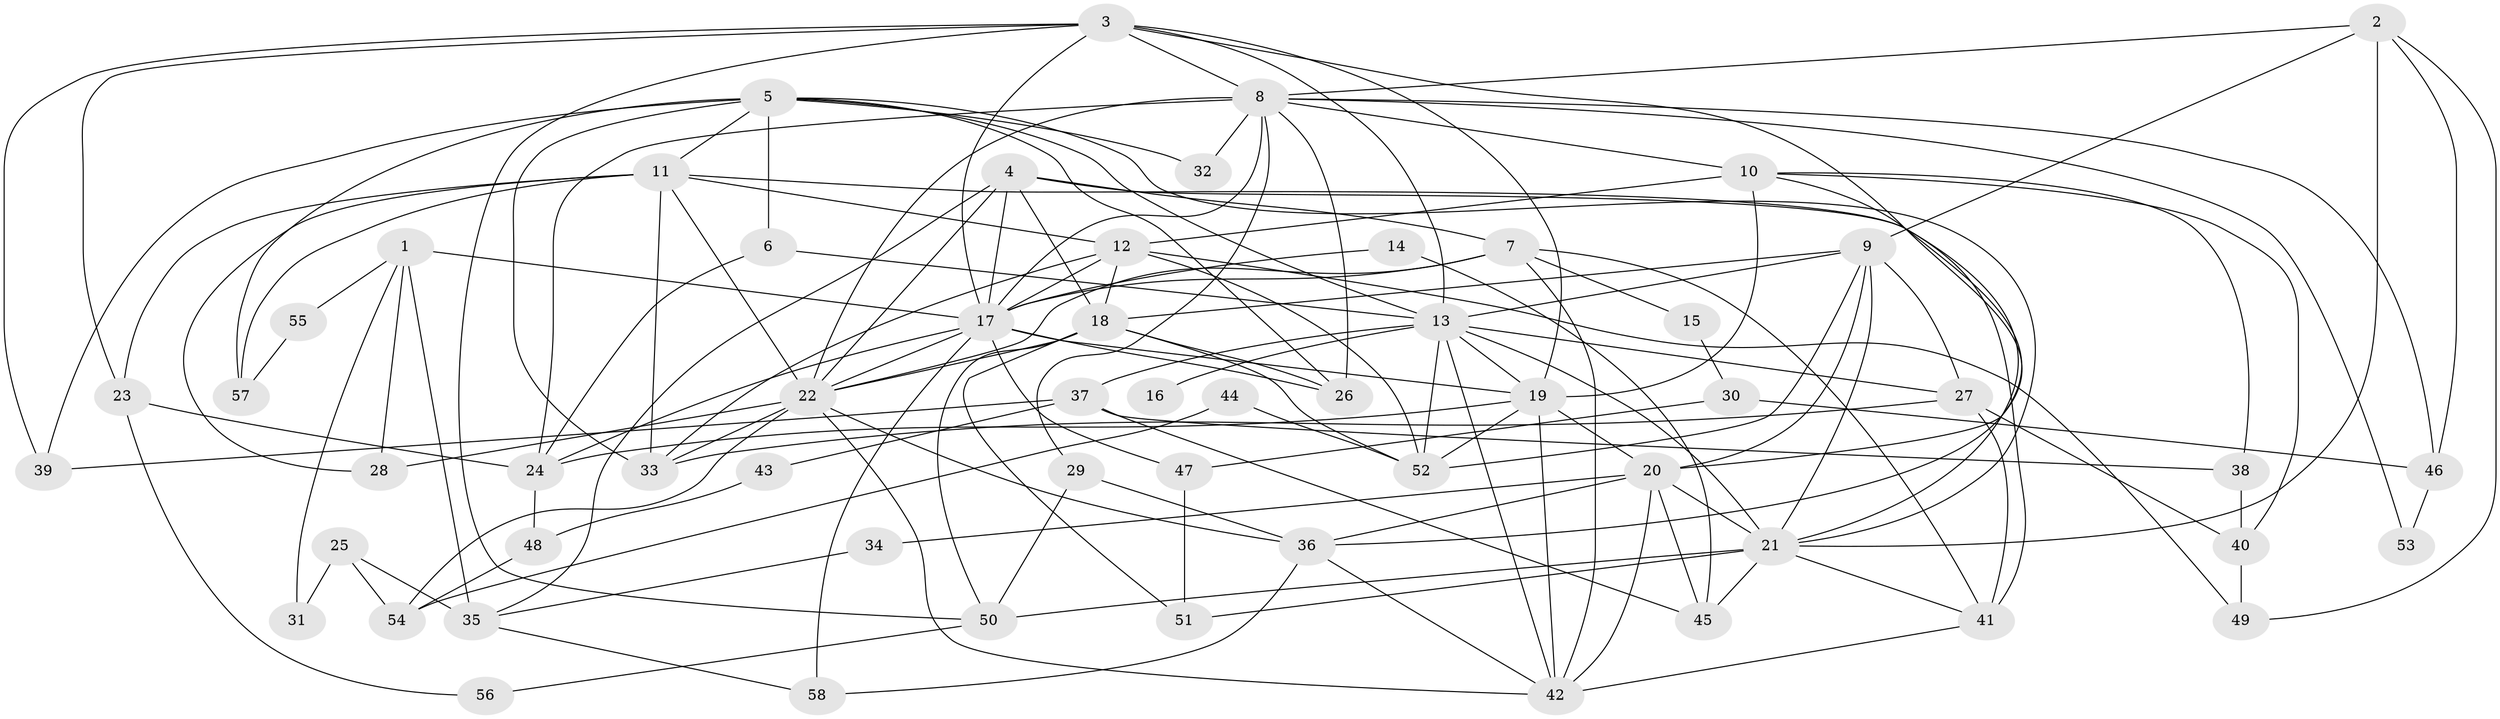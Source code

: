 // original degree distribution, {6: 0.0782608695652174, 5: 0.24347826086956523, 2: 0.17391304347826086, 4: 0.24347826086956523, 3: 0.21739130434782608, 7: 0.017391304347826087, 9: 0.008695652173913044, 8: 0.017391304347826087}
// Generated by graph-tools (version 1.1) at 2025/36/03/09/25 02:36:00]
// undirected, 58 vertices, 143 edges
graph export_dot {
graph [start="1"]
  node [color=gray90,style=filled];
  1;
  2;
  3;
  4;
  5;
  6;
  7;
  8;
  9;
  10;
  11;
  12;
  13;
  14;
  15;
  16;
  17;
  18;
  19;
  20;
  21;
  22;
  23;
  24;
  25;
  26;
  27;
  28;
  29;
  30;
  31;
  32;
  33;
  34;
  35;
  36;
  37;
  38;
  39;
  40;
  41;
  42;
  43;
  44;
  45;
  46;
  47;
  48;
  49;
  50;
  51;
  52;
  53;
  54;
  55;
  56;
  57;
  58;
  1 -- 17 [weight=1.0];
  1 -- 28 [weight=2.0];
  1 -- 31 [weight=1.0];
  1 -- 35 [weight=3.0];
  1 -- 55 [weight=1.0];
  2 -- 8 [weight=1.0];
  2 -- 9 [weight=1.0];
  2 -- 21 [weight=1.0];
  2 -- 46 [weight=1.0];
  2 -- 49 [weight=1.0];
  3 -- 8 [weight=1.0];
  3 -- 13 [weight=1.0];
  3 -- 17 [weight=1.0];
  3 -- 19 [weight=1.0];
  3 -- 20 [weight=1.0];
  3 -- 23 [weight=1.0];
  3 -- 39 [weight=1.0];
  3 -- 50 [weight=1.0];
  4 -- 7 [weight=1.0];
  4 -- 17 [weight=1.0];
  4 -- 18 [weight=3.0];
  4 -- 21 [weight=1.0];
  4 -- 22 [weight=1.0];
  4 -- 35 [weight=1.0];
  5 -- 6 [weight=1.0];
  5 -- 11 [weight=1.0];
  5 -- 13 [weight=2.0];
  5 -- 21 [weight=1.0];
  5 -- 26 [weight=1.0];
  5 -- 32 [weight=1.0];
  5 -- 33 [weight=2.0];
  5 -- 39 [weight=1.0];
  5 -- 57 [weight=1.0];
  6 -- 13 [weight=2.0];
  6 -- 24 [weight=1.0];
  7 -- 15 [weight=1.0];
  7 -- 17 [weight=1.0];
  7 -- 22 [weight=1.0];
  7 -- 41 [weight=1.0];
  7 -- 42 [weight=2.0];
  8 -- 10 [weight=1.0];
  8 -- 17 [weight=2.0];
  8 -- 22 [weight=1.0];
  8 -- 24 [weight=1.0];
  8 -- 26 [weight=1.0];
  8 -- 29 [weight=1.0];
  8 -- 32 [weight=2.0];
  8 -- 46 [weight=1.0];
  8 -- 53 [weight=1.0];
  9 -- 13 [weight=1.0];
  9 -- 18 [weight=2.0];
  9 -- 20 [weight=1.0];
  9 -- 21 [weight=1.0];
  9 -- 27 [weight=2.0];
  9 -- 52 [weight=1.0];
  10 -- 12 [weight=2.0];
  10 -- 19 [weight=1.0];
  10 -- 36 [weight=1.0];
  10 -- 38 [weight=1.0];
  10 -- 40 [weight=1.0];
  11 -- 12 [weight=1.0];
  11 -- 22 [weight=1.0];
  11 -- 23 [weight=1.0];
  11 -- 28 [weight=1.0];
  11 -- 33 [weight=1.0];
  11 -- 41 [weight=1.0];
  11 -- 57 [weight=1.0];
  12 -- 17 [weight=1.0];
  12 -- 18 [weight=1.0];
  12 -- 33 [weight=1.0];
  12 -- 49 [weight=1.0];
  12 -- 52 [weight=1.0];
  13 -- 16 [weight=2.0];
  13 -- 19 [weight=1.0];
  13 -- 21 [weight=2.0];
  13 -- 27 [weight=1.0];
  13 -- 37 [weight=1.0];
  13 -- 42 [weight=1.0];
  13 -- 52 [weight=1.0];
  14 -- 17 [weight=1.0];
  14 -- 45 [weight=1.0];
  15 -- 30 [weight=1.0];
  17 -- 19 [weight=1.0];
  17 -- 22 [weight=1.0];
  17 -- 24 [weight=2.0];
  17 -- 26 [weight=1.0];
  17 -- 47 [weight=1.0];
  17 -- 58 [weight=1.0];
  18 -- 22 [weight=2.0];
  18 -- 26 [weight=1.0];
  18 -- 50 [weight=1.0];
  18 -- 51 [weight=1.0];
  18 -- 52 [weight=1.0];
  19 -- 20 [weight=1.0];
  19 -- 24 [weight=2.0];
  19 -- 42 [weight=1.0];
  19 -- 52 [weight=1.0];
  20 -- 21 [weight=1.0];
  20 -- 34 [weight=1.0];
  20 -- 36 [weight=1.0];
  20 -- 42 [weight=1.0];
  20 -- 45 [weight=1.0];
  21 -- 41 [weight=1.0];
  21 -- 45 [weight=1.0];
  21 -- 50 [weight=1.0];
  21 -- 51 [weight=1.0];
  22 -- 28 [weight=2.0];
  22 -- 33 [weight=1.0];
  22 -- 36 [weight=1.0];
  22 -- 42 [weight=1.0];
  22 -- 54 [weight=1.0];
  23 -- 24 [weight=3.0];
  23 -- 56 [weight=1.0];
  24 -- 48 [weight=1.0];
  25 -- 31 [weight=1.0];
  25 -- 35 [weight=1.0];
  25 -- 54 [weight=1.0];
  27 -- 33 [weight=1.0];
  27 -- 40 [weight=1.0];
  27 -- 41 [weight=1.0];
  29 -- 36 [weight=1.0];
  29 -- 50 [weight=1.0];
  30 -- 46 [weight=1.0];
  30 -- 47 [weight=1.0];
  34 -- 35 [weight=1.0];
  35 -- 58 [weight=1.0];
  36 -- 42 [weight=1.0];
  36 -- 58 [weight=1.0];
  37 -- 38 [weight=1.0];
  37 -- 39 [weight=1.0];
  37 -- 43 [weight=1.0];
  37 -- 45 [weight=1.0];
  38 -- 40 [weight=1.0];
  40 -- 49 [weight=1.0];
  41 -- 42 [weight=1.0];
  43 -- 48 [weight=1.0];
  44 -- 52 [weight=1.0];
  44 -- 54 [weight=1.0];
  46 -- 53 [weight=1.0];
  47 -- 51 [weight=1.0];
  48 -- 54 [weight=1.0];
  50 -- 56 [weight=1.0];
  55 -- 57 [weight=1.0];
}
